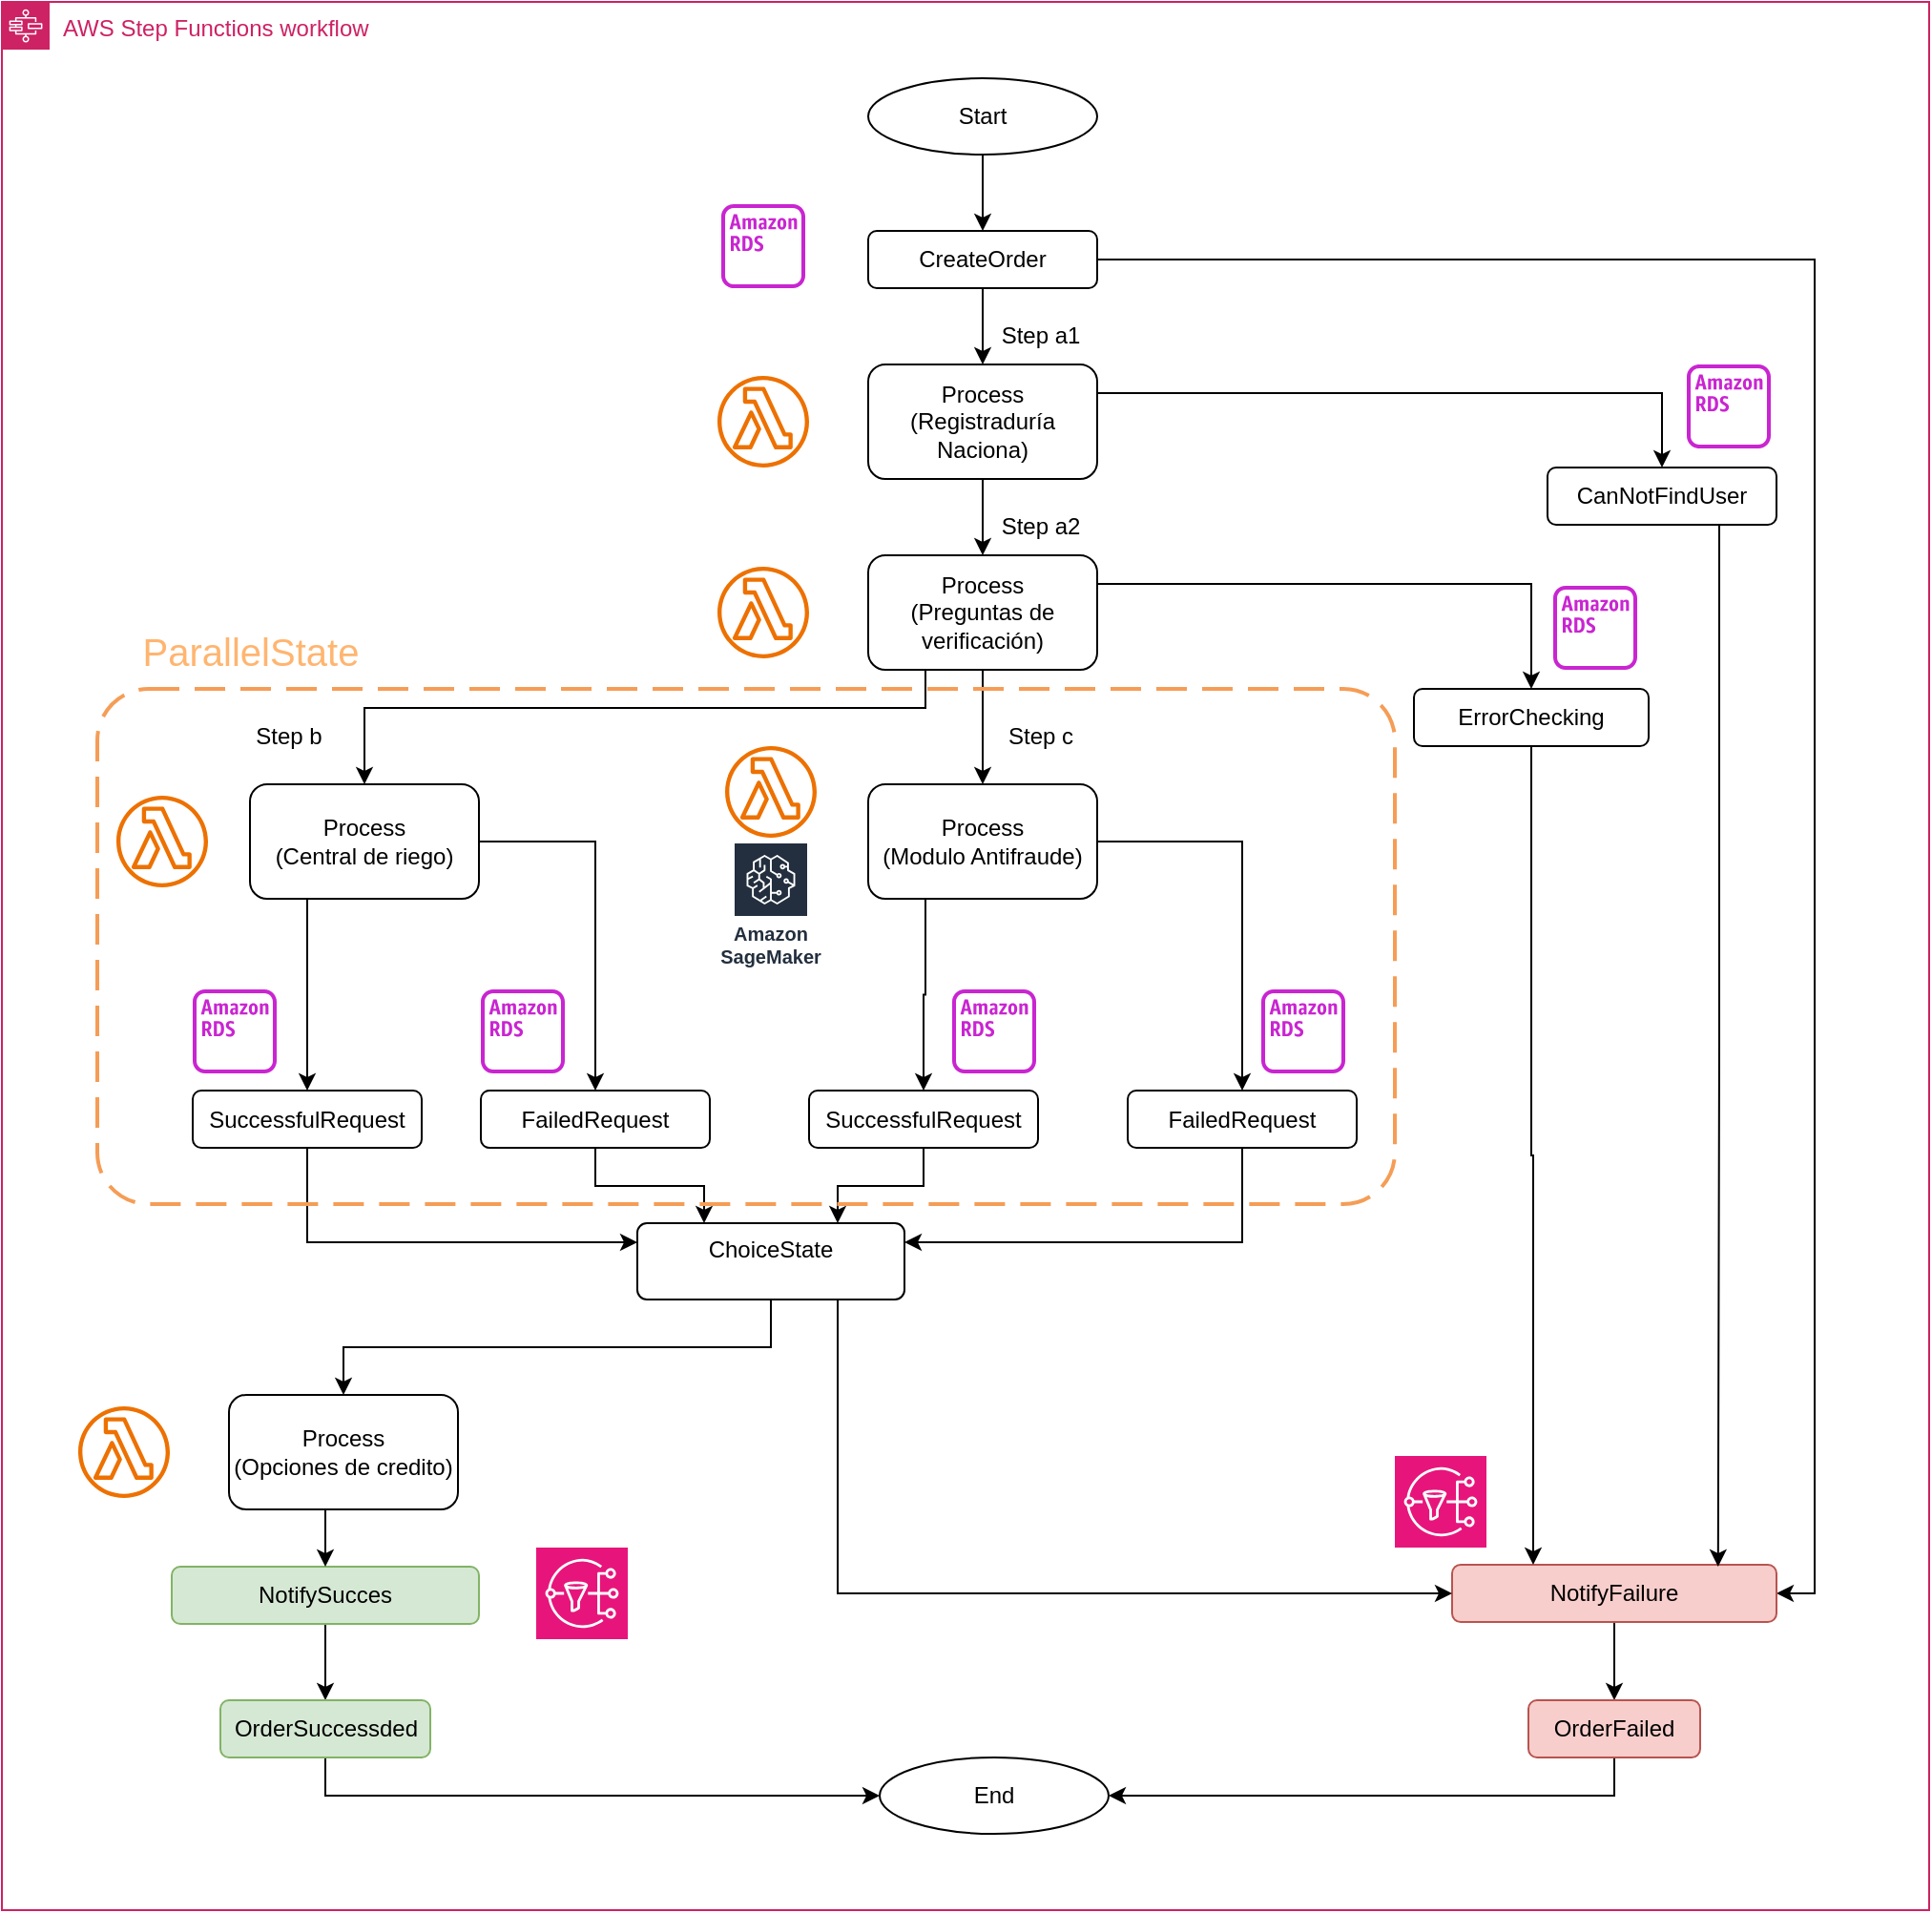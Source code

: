 <mxfile version="21.7.4" type="github">
  <diagram name="Página-1" id="LiQZPyGt5zEEKXpuetun">
    <mxGraphModel dx="1687" dy="875" grid="1" gridSize="10" guides="1" tooltips="1" connect="1" arrows="1" fold="1" page="1" pageScale="1" pageWidth="1169" pageHeight="1654" math="0" shadow="0">
      <root>
        <mxCell id="0" />
        <mxCell id="1" parent="0" />
        <mxCell id="q-fP648sZez-ciRgkKnh-3" value="AWS Step Functions workflow" style="points=[[0,0],[0.25,0],[0.5,0],[0.75,0],[1,0],[1,0.25],[1,0.5],[1,0.75],[1,1],[0.75,1],[0.5,1],[0.25,1],[0,1],[0,0.75],[0,0.5],[0,0.25]];outlineConnect=0;gradientColor=none;html=1;whiteSpace=wrap;fontSize=12;fontStyle=0;container=1;pointerEvents=0;collapsible=0;recursiveResize=0;shape=mxgraph.aws4.group;grIcon=mxgraph.aws4.group_aws_step_functions_workflow;strokeColor=#CD2264;fillColor=none;verticalAlign=top;align=left;spacingLeft=30;fontColor=#CD2264;dashed=0;" vertex="1" parent="1">
          <mxGeometry x="50" y="160" width="1010" height="1000" as="geometry" />
        </mxCell>
        <mxCell id="q-fP648sZez-ciRgkKnh-6" style="edgeStyle=orthogonalEdgeStyle;rounded=0;orthogonalLoop=1;jettySize=auto;html=1;exitX=0.5;exitY=1;exitDx=0;exitDy=0;" edge="1" parent="q-fP648sZez-ciRgkKnh-3" source="q-fP648sZez-ciRgkKnh-4" target="q-fP648sZez-ciRgkKnh-5">
          <mxGeometry relative="1" as="geometry" />
        </mxCell>
        <mxCell id="q-fP648sZez-ciRgkKnh-4" value="Start" style="ellipse;whiteSpace=wrap;html=1;" vertex="1" parent="q-fP648sZez-ciRgkKnh-3">
          <mxGeometry x="454" y="40" width="120" height="40" as="geometry" />
        </mxCell>
        <mxCell id="q-fP648sZez-ciRgkKnh-10" style="edgeStyle=orthogonalEdgeStyle;rounded=0;orthogonalLoop=1;jettySize=auto;html=1;exitX=0.5;exitY=1;exitDx=0;exitDy=0;entryX=0.5;entryY=0;entryDx=0;entryDy=0;" edge="1" parent="q-fP648sZez-ciRgkKnh-3" source="q-fP648sZez-ciRgkKnh-5" target="q-fP648sZez-ciRgkKnh-8">
          <mxGeometry relative="1" as="geometry" />
        </mxCell>
        <mxCell id="q-fP648sZez-ciRgkKnh-102" style="edgeStyle=orthogonalEdgeStyle;rounded=0;orthogonalLoop=1;jettySize=auto;html=1;exitX=1;exitY=0.5;exitDx=0;exitDy=0;entryX=1;entryY=0.5;entryDx=0;entryDy=0;" edge="1" parent="q-fP648sZez-ciRgkKnh-3" source="q-fP648sZez-ciRgkKnh-5" target="q-fP648sZez-ciRgkKnh-19">
          <mxGeometry relative="1" as="geometry">
            <Array as="points">
              <mxPoint x="950" y="135" />
              <mxPoint x="950" y="834" />
            </Array>
          </mxGeometry>
        </mxCell>
        <mxCell id="q-fP648sZez-ciRgkKnh-5" value="CreateOrder" style="rounded=1;whiteSpace=wrap;html=1;" vertex="1" parent="q-fP648sZez-ciRgkKnh-3">
          <mxGeometry x="454" y="120" width="120" height="30" as="geometry" />
        </mxCell>
        <mxCell id="q-fP648sZez-ciRgkKnh-7" value="" style="sketch=0;outlineConnect=0;fontColor=#232F3E;gradientColor=none;fillColor=#C925D1;strokeColor=none;dashed=0;verticalLabelPosition=bottom;verticalAlign=top;align=center;html=1;fontSize=12;fontStyle=0;aspect=fixed;pointerEvents=1;shape=mxgraph.aws4.rds_instance_alt;" vertex="1" parent="q-fP648sZez-ciRgkKnh-3">
          <mxGeometry x="377" y="106" width="44" height="44" as="geometry" />
        </mxCell>
        <mxCell id="q-fP648sZez-ciRgkKnh-13" style="edgeStyle=orthogonalEdgeStyle;rounded=0;orthogonalLoop=1;jettySize=auto;html=1;exitX=0.5;exitY=1;exitDx=0;exitDy=0;entryX=0.5;entryY=0;entryDx=0;entryDy=0;" edge="1" parent="q-fP648sZez-ciRgkKnh-3" source="q-fP648sZez-ciRgkKnh-8" target="q-fP648sZez-ciRgkKnh-11">
          <mxGeometry relative="1" as="geometry" />
        </mxCell>
        <mxCell id="q-fP648sZez-ciRgkKnh-22" style="edgeStyle=orthogonalEdgeStyle;rounded=0;orthogonalLoop=1;jettySize=auto;html=1;exitX=1;exitY=0.25;exitDx=0;exitDy=0;entryX=0.5;entryY=0;entryDx=0;entryDy=0;" edge="1" parent="q-fP648sZez-ciRgkKnh-3" source="q-fP648sZez-ciRgkKnh-8" target="q-fP648sZez-ciRgkKnh-21">
          <mxGeometry relative="1" as="geometry" />
        </mxCell>
        <mxCell id="q-fP648sZez-ciRgkKnh-8" value="Process (Registraduría Naciona)" style="rounded=1;whiteSpace=wrap;html=1;" vertex="1" parent="q-fP648sZez-ciRgkKnh-3">
          <mxGeometry x="454" y="190" width="120" height="60" as="geometry" />
        </mxCell>
        <mxCell id="q-fP648sZez-ciRgkKnh-9" value="" style="sketch=0;outlineConnect=0;fontColor=#232F3E;gradientColor=none;fillColor=#ED7100;strokeColor=none;dashed=0;verticalLabelPosition=bottom;verticalAlign=top;align=center;html=1;fontSize=12;fontStyle=0;aspect=fixed;pointerEvents=1;shape=mxgraph.aws4.lambda_function;" vertex="1" parent="q-fP648sZez-ciRgkKnh-3">
          <mxGeometry x="375" y="196" width="48" height="48" as="geometry" />
        </mxCell>
        <mxCell id="q-fP648sZez-ciRgkKnh-43" style="edgeStyle=orthogonalEdgeStyle;rounded=0;orthogonalLoop=1;jettySize=auto;html=1;exitX=1;exitY=0.25;exitDx=0;exitDy=0;entryX=0.5;entryY=0;entryDx=0;entryDy=0;" edge="1" parent="q-fP648sZez-ciRgkKnh-3" source="q-fP648sZez-ciRgkKnh-11" target="q-fP648sZez-ciRgkKnh-42">
          <mxGeometry relative="1" as="geometry" />
        </mxCell>
        <mxCell id="q-fP648sZez-ciRgkKnh-55" style="edgeStyle=orthogonalEdgeStyle;rounded=0;orthogonalLoop=1;jettySize=auto;html=1;exitX=0.25;exitY=1;exitDx=0;exitDy=0;entryX=0.5;entryY=0;entryDx=0;entryDy=0;" edge="1" parent="q-fP648sZez-ciRgkKnh-3" source="q-fP648sZez-ciRgkKnh-11" target="q-fP648sZez-ciRgkKnh-51">
          <mxGeometry relative="1" as="geometry">
            <Array as="points">
              <mxPoint x="484" y="370" />
              <mxPoint x="190" y="370" />
            </Array>
          </mxGeometry>
        </mxCell>
        <mxCell id="q-fP648sZez-ciRgkKnh-56" style="edgeStyle=orthogonalEdgeStyle;rounded=0;orthogonalLoop=1;jettySize=auto;html=1;exitX=0.5;exitY=1;exitDx=0;exitDy=0;entryX=0.5;entryY=0;entryDx=0;entryDy=0;" edge="1" parent="q-fP648sZez-ciRgkKnh-3" source="q-fP648sZez-ciRgkKnh-11" target="q-fP648sZez-ciRgkKnh-53">
          <mxGeometry relative="1" as="geometry" />
        </mxCell>
        <mxCell id="q-fP648sZez-ciRgkKnh-11" value="Process &lt;br&gt;(Preguntas de verificación)" style="rounded=1;whiteSpace=wrap;html=1;" vertex="1" parent="q-fP648sZez-ciRgkKnh-3">
          <mxGeometry x="454" y="290" width="120" height="60" as="geometry" />
        </mxCell>
        <mxCell id="q-fP648sZez-ciRgkKnh-12" value="" style="sketch=0;outlineConnect=0;fontColor=#232F3E;gradientColor=none;fillColor=#ED7100;strokeColor=none;dashed=0;verticalLabelPosition=bottom;verticalAlign=top;align=center;html=1;fontSize=12;fontStyle=0;aspect=fixed;pointerEvents=1;shape=mxgraph.aws4.lambda_function;" vertex="1" parent="q-fP648sZez-ciRgkKnh-3">
          <mxGeometry x="375" y="296" width="48" height="48" as="geometry" />
        </mxCell>
        <mxCell id="q-fP648sZez-ciRgkKnh-49" style="edgeStyle=orthogonalEdgeStyle;rounded=0;orthogonalLoop=1;jettySize=auto;html=1;exitX=0.5;exitY=1;exitDx=0;exitDy=0;entryX=0.5;entryY=0;entryDx=0;entryDy=0;" edge="1" parent="q-fP648sZez-ciRgkKnh-3" source="q-fP648sZez-ciRgkKnh-19" target="q-fP648sZez-ciRgkKnh-47">
          <mxGeometry relative="1" as="geometry" />
        </mxCell>
        <mxCell id="q-fP648sZez-ciRgkKnh-19" value="NotifyFailure" style="rounded=1;whiteSpace=wrap;html=1;fillColor=#f8cecc;strokeColor=#b85450;" vertex="1" parent="q-fP648sZez-ciRgkKnh-3">
          <mxGeometry x="760" y="819" width="170" height="30" as="geometry" />
        </mxCell>
        <mxCell id="q-fP648sZez-ciRgkKnh-103" style="edgeStyle=orthogonalEdgeStyle;rounded=0;orthogonalLoop=1;jettySize=auto;html=1;exitX=0.75;exitY=1;exitDx=0;exitDy=0;entryX=0.82;entryY=0.033;entryDx=0;entryDy=0;entryPerimeter=0;" edge="1" parent="q-fP648sZez-ciRgkKnh-3" source="q-fP648sZez-ciRgkKnh-21" target="q-fP648sZez-ciRgkKnh-19">
          <mxGeometry relative="1" as="geometry" />
        </mxCell>
        <mxCell id="q-fP648sZez-ciRgkKnh-21" value="CanNotFindUser" style="rounded=1;whiteSpace=wrap;html=1;" vertex="1" parent="q-fP648sZez-ciRgkKnh-3">
          <mxGeometry x="810" y="244" width="120" height="30" as="geometry" />
        </mxCell>
        <mxCell id="q-fP648sZez-ciRgkKnh-23" value="" style="sketch=0;outlineConnect=0;fontColor=#232F3E;gradientColor=none;fillColor=#C925D1;strokeColor=none;dashed=0;verticalLabelPosition=bottom;verticalAlign=top;align=center;html=1;fontSize=12;fontStyle=0;aspect=fixed;pointerEvents=1;shape=mxgraph.aws4.rds_instance_alt;" vertex="1" parent="q-fP648sZez-ciRgkKnh-3">
          <mxGeometry x="883" y="190" width="44" height="44" as="geometry" />
        </mxCell>
        <mxCell id="q-fP648sZez-ciRgkKnh-104" style="edgeStyle=orthogonalEdgeStyle;rounded=0;orthogonalLoop=1;jettySize=auto;html=1;exitX=0.5;exitY=1;exitDx=0;exitDy=0;entryX=0.25;entryY=0;entryDx=0;entryDy=0;" edge="1" parent="q-fP648sZez-ciRgkKnh-3" source="q-fP648sZez-ciRgkKnh-42" target="q-fP648sZez-ciRgkKnh-19">
          <mxGeometry relative="1" as="geometry" />
        </mxCell>
        <mxCell id="q-fP648sZez-ciRgkKnh-42" value="ErrorChecking" style="rounded=1;whiteSpace=wrap;html=1;" vertex="1" parent="q-fP648sZez-ciRgkKnh-3">
          <mxGeometry x="740" y="360" width="123" height="30" as="geometry" />
        </mxCell>
        <mxCell id="q-fP648sZez-ciRgkKnh-44" value="" style="sketch=0;outlineConnect=0;fontColor=#232F3E;gradientColor=none;fillColor=#C925D1;strokeColor=none;dashed=0;verticalLabelPosition=bottom;verticalAlign=top;align=center;html=1;fontSize=12;fontStyle=0;aspect=fixed;pointerEvents=1;shape=mxgraph.aws4.rds_instance_alt;" vertex="1" parent="q-fP648sZez-ciRgkKnh-3">
          <mxGeometry x="813" y="306" width="44" height="44" as="geometry" />
        </mxCell>
        <mxCell id="q-fP648sZez-ciRgkKnh-46" value="" style="sketch=0;points=[[0,0,0],[0.25,0,0],[0.5,0,0],[0.75,0,0],[1,0,0],[0,1,0],[0.25,1,0],[0.5,1,0],[0.75,1,0],[1,1,0],[0,0.25,0],[0,0.5,0],[0,0.75,0],[1,0.25,0],[1,0.5,0],[1,0.75,0]];outlineConnect=0;fontColor=#232F3E;fillColor=#E7157B;strokeColor=#ffffff;dashed=0;verticalLabelPosition=bottom;verticalAlign=top;align=center;html=1;fontSize=12;fontStyle=0;aspect=fixed;shape=mxgraph.aws4.resourceIcon;resIcon=mxgraph.aws4.sns;" vertex="1" parent="q-fP648sZez-ciRgkKnh-3">
          <mxGeometry x="730" y="762" width="48" height="48" as="geometry" />
        </mxCell>
        <mxCell id="q-fP648sZez-ciRgkKnh-50" style="edgeStyle=orthogonalEdgeStyle;rounded=0;orthogonalLoop=1;jettySize=auto;html=1;exitX=0.5;exitY=1;exitDx=0;exitDy=0;entryX=1;entryY=0.5;entryDx=0;entryDy=0;" edge="1" parent="q-fP648sZez-ciRgkKnh-3" source="q-fP648sZez-ciRgkKnh-47" target="q-fP648sZez-ciRgkKnh-48">
          <mxGeometry relative="1" as="geometry" />
        </mxCell>
        <mxCell id="q-fP648sZez-ciRgkKnh-47" value="OrderFailed" style="rounded=1;whiteSpace=wrap;html=1;fillColor=#f8cecc;strokeColor=#b85450;" vertex="1" parent="q-fP648sZez-ciRgkKnh-3">
          <mxGeometry x="800" y="890" width="90" height="30" as="geometry" />
        </mxCell>
        <mxCell id="q-fP648sZez-ciRgkKnh-48" value="End" style="ellipse;whiteSpace=wrap;html=1;" vertex="1" parent="q-fP648sZez-ciRgkKnh-3">
          <mxGeometry x="460" y="920" width="120" height="40" as="geometry" />
        </mxCell>
        <mxCell id="q-fP648sZez-ciRgkKnh-85" style="edgeStyle=orthogonalEdgeStyle;rounded=0;orthogonalLoop=1;jettySize=auto;html=1;exitX=1;exitY=0.5;exitDx=0;exitDy=0;entryX=0.5;entryY=0;entryDx=0;entryDy=0;" edge="1" parent="q-fP648sZez-ciRgkKnh-3" source="q-fP648sZez-ciRgkKnh-51" target="q-fP648sZez-ciRgkKnh-81">
          <mxGeometry relative="1" as="geometry" />
        </mxCell>
        <mxCell id="q-fP648sZez-ciRgkKnh-86" style="edgeStyle=orthogonalEdgeStyle;rounded=0;orthogonalLoop=1;jettySize=auto;html=1;exitX=0.25;exitY=1;exitDx=0;exitDy=0;" edge="1" parent="q-fP648sZez-ciRgkKnh-3" source="q-fP648sZez-ciRgkKnh-51" target="q-fP648sZez-ciRgkKnh-83">
          <mxGeometry relative="1" as="geometry" />
        </mxCell>
        <mxCell id="q-fP648sZez-ciRgkKnh-51" value="Process &lt;br&gt;(Central de riego)" style="rounded=1;whiteSpace=wrap;html=1;" vertex="1" parent="q-fP648sZez-ciRgkKnh-3">
          <mxGeometry x="130" y="410" width="120" height="60" as="geometry" />
        </mxCell>
        <mxCell id="q-fP648sZez-ciRgkKnh-52" value="" style="sketch=0;outlineConnect=0;fontColor=#232F3E;gradientColor=none;fillColor=#ED7100;strokeColor=none;dashed=0;verticalLabelPosition=bottom;verticalAlign=top;align=center;html=1;fontSize=12;fontStyle=0;aspect=fixed;pointerEvents=1;shape=mxgraph.aws4.lambda_function;" vertex="1" parent="q-fP648sZez-ciRgkKnh-3">
          <mxGeometry x="60" y="416" width="48" height="48" as="geometry" />
        </mxCell>
        <mxCell id="q-fP648sZez-ciRgkKnh-71" style="edgeStyle=orthogonalEdgeStyle;rounded=0;orthogonalLoop=1;jettySize=auto;html=1;exitX=1;exitY=0.5;exitDx=0;exitDy=0;entryX=0.5;entryY=0;entryDx=0;entryDy=0;" edge="1" parent="q-fP648sZez-ciRgkKnh-3" source="q-fP648sZez-ciRgkKnh-53" target="q-fP648sZez-ciRgkKnh-69">
          <mxGeometry relative="1" as="geometry" />
        </mxCell>
        <mxCell id="q-fP648sZez-ciRgkKnh-80" style="edgeStyle=orthogonalEdgeStyle;rounded=0;orthogonalLoop=1;jettySize=auto;html=1;exitX=0.25;exitY=1;exitDx=0;exitDy=0;entryX=0.5;entryY=0;entryDx=0;entryDy=0;" edge="1" parent="q-fP648sZez-ciRgkKnh-3" source="q-fP648sZez-ciRgkKnh-53" target="q-fP648sZez-ciRgkKnh-73">
          <mxGeometry relative="1" as="geometry" />
        </mxCell>
        <mxCell id="q-fP648sZez-ciRgkKnh-53" value="Process &lt;br&gt;(Modulo Antifraude)" style="rounded=1;whiteSpace=wrap;html=1;" vertex="1" parent="q-fP648sZez-ciRgkKnh-3">
          <mxGeometry x="454" y="410" width="120" height="60" as="geometry" />
        </mxCell>
        <mxCell id="q-fP648sZez-ciRgkKnh-54" value="" style="sketch=0;outlineConnect=0;fontColor=#232F3E;gradientColor=none;fillColor=#ED7100;strokeColor=none;dashed=0;verticalLabelPosition=bottom;verticalAlign=top;align=center;html=1;fontSize=12;fontStyle=0;aspect=fixed;pointerEvents=1;shape=mxgraph.aws4.lambda_function;" vertex="1" parent="q-fP648sZez-ciRgkKnh-3">
          <mxGeometry x="379" y="390" width="48" height="48" as="geometry" />
        </mxCell>
        <mxCell id="q-fP648sZez-ciRgkKnh-57" value="Step a1" style="text;html=1;align=center;verticalAlign=middle;resizable=0;points=[];autosize=1;strokeColor=none;fillColor=none;" vertex="1" parent="q-fP648sZez-ciRgkKnh-3">
          <mxGeometry x="514" y="160" width="60" height="30" as="geometry" />
        </mxCell>
        <mxCell id="q-fP648sZez-ciRgkKnh-58" value="Step a2" style="text;html=1;align=center;verticalAlign=middle;resizable=0;points=[];autosize=1;strokeColor=none;fillColor=none;" vertex="1" parent="q-fP648sZez-ciRgkKnh-3">
          <mxGeometry x="514" y="260" width="60" height="30" as="geometry" />
        </mxCell>
        <mxCell id="q-fP648sZez-ciRgkKnh-59" value="Step b" style="text;html=1;align=center;verticalAlign=middle;resizable=0;points=[];autosize=1;strokeColor=none;fillColor=none;" vertex="1" parent="q-fP648sZez-ciRgkKnh-3">
          <mxGeometry x="120" y="370" width="60" height="30" as="geometry" />
        </mxCell>
        <mxCell id="q-fP648sZez-ciRgkKnh-61" value="Step c" style="text;html=1;align=center;verticalAlign=middle;resizable=0;points=[];autosize=1;strokeColor=none;fillColor=none;" vertex="1" parent="q-fP648sZez-ciRgkKnh-3">
          <mxGeometry x="514" y="370" width="60" height="30" as="geometry" />
        </mxCell>
        <mxCell id="q-fP648sZez-ciRgkKnh-62" value="Amazon SageMaker" style="sketch=0;outlineConnect=0;fontColor=#232F3E;gradientColor=none;strokeColor=#ffffff;fillColor=#232F3E;dashed=0;verticalLabelPosition=middle;verticalAlign=bottom;align=center;html=1;whiteSpace=wrap;fontSize=10;fontStyle=1;spacing=3;shape=mxgraph.aws4.productIcon;prIcon=mxgraph.aws4.sagemaker;" vertex="1" parent="q-fP648sZez-ciRgkKnh-3">
          <mxGeometry x="383" y="440" width="40" height="70" as="geometry" />
        </mxCell>
        <mxCell id="q-fP648sZez-ciRgkKnh-67" style="edgeStyle=orthogonalEdgeStyle;rounded=0;orthogonalLoop=1;jettySize=auto;html=1;exitX=0.5;exitY=1;exitDx=0;exitDy=0;entryX=0.5;entryY=0;entryDx=0;entryDy=0;" edge="1" parent="q-fP648sZez-ciRgkKnh-3" source="q-fP648sZez-ciRgkKnh-64" target="q-fP648sZez-ciRgkKnh-65">
          <mxGeometry relative="1" as="geometry" />
        </mxCell>
        <mxCell id="q-fP648sZez-ciRgkKnh-64" value="NotifySucces" style="rounded=1;whiteSpace=wrap;html=1;fillColor=#d5e8d4;strokeColor=#82b366;" vertex="1" parent="q-fP648sZez-ciRgkKnh-3">
          <mxGeometry x="89" y="820" width="161" height="30" as="geometry" />
        </mxCell>
        <mxCell id="q-fP648sZez-ciRgkKnh-68" style="edgeStyle=orthogonalEdgeStyle;rounded=0;orthogonalLoop=1;jettySize=auto;html=1;exitX=0.5;exitY=1;exitDx=0;exitDy=0;entryX=0;entryY=0.5;entryDx=0;entryDy=0;" edge="1" parent="q-fP648sZez-ciRgkKnh-3" source="q-fP648sZez-ciRgkKnh-65" target="q-fP648sZez-ciRgkKnh-48">
          <mxGeometry relative="1" as="geometry" />
        </mxCell>
        <mxCell id="q-fP648sZez-ciRgkKnh-65" value="OrderSuccessded" style="rounded=1;whiteSpace=wrap;html=1;fillColor=#d5e8d4;strokeColor=#82b366;" vertex="1" parent="q-fP648sZez-ciRgkKnh-3">
          <mxGeometry x="114.5" y="890" width="110" height="30" as="geometry" />
        </mxCell>
        <mxCell id="q-fP648sZez-ciRgkKnh-66" value="" style="sketch=0;points=[[0,0,0],[0.25,0,0],[0.5,0,0],[0.75,0,0],[1,0,0],[0,1,0],[0.25,1,0],[0.5,1,0],[0.75,1,0],[1,1,0],[0,0.25,0],[0,0.5,0],[0,0.75,0],[1,0.25,0],[1,0.5,0],[1,0.75,0]];outlineConnect=0;fontColor=#232F3E;fillColor=#E7157B;strokeColor=#ffffff;dashed=0;verticalLabelPosition=bottom;verticalAlign=top;align=center;html=1;fontSize=12;fontStyle=0;aspect=fixed;shape=mxgraph.aws4.resourceIcon;resIcon=mxgraph.aws4.sns;" vertex="1" parent="q-fP648sZez-ciRgkKnh-3">
          <mxGeometry x="280" y="810" width="48" height="48" as="geometry" />
        </mxCell>
        <mxCell id="q-fP648sZez-ciRgkKnh-96" style="edgeStyle=orthogonalEdgeStyle;rounded=0;orthogonalLoop=1;jettySize=auto;html=1;exitX=0.5;exitY=1;exitDx=0;exitDy=0;entryX=1;entryY=0.25;entryDx=0;entryDy=0;" edge="1" parent="q-fP648sZez-ciRgkKnh-3" source="q-fP648sZez-ciRgkKnh-69" target="q-fP648sZez-ciRgkKnh-94">
          <mxGeometry relative="1" as="geometry" />
        </mxCell>
        <mxCell id="q-fP648sZez-ciRgkKnh-69" value="FailedRequest" style="rounded=1;whiteSpace=wrap;html=1;" vertex="1" parent="q-fP648sZez-ciRgkKnh-3">
          <mxGeometry x="590" y="570.5" width="120" height="30" as="geometry" />
        </mxCell>
        <mxCell id="q-fP648sZez-ciRgkKnh-72" value="" style="sketch=0;outlineConnect=0;fontColor=#232F3E;gradientColor=none;fillColor=#C925D1;strokeColor=none;dashed=0;verticalLabelPosition=bottom;verticalAlign=top;align=center;html=1;fontSize=12;fontStyle=0;aspect=fixed;pointerEvents=1;shape=mxgraph.aws4.rds_instance_alt;" vertex="1" parent="q-fP648sZez-ciRgkKnh-3">
          <mxGeometry x="660" y="517.5" width="44" height="44" as="geometry" />
        </mxCell>
        <mxCell id="q-fP648sZez-ciRgkKnh-95" style="edgeStyle=orthogonalEdgeStyle;rounded=0;orthogonalLoop=1;jettySize=auto;html=1;exitX=0.5;exitY=1;exitDx=0;exitDy=0;entryX=0.75;entryY=0;entryDx=0;entryDy=0;" edge="1" parent="q-fP648sZez-ciRgkKnh-3" source="q-fP648sZez-ciRgkKnh-73" target="q-fP648sZez-ciRgkKnh-94">
          <mxGeometry relative="1" as="geometry" />
        </mxCell>
        <mxCell id="q-fP648sZez-ciRgkKnh-73" value="SuccessfulRequest" style="rounded=1;whiteSpace=wrap;html=1;" vertex="1" parent="q-fP648sZez-ciRgkKnh-3">
          <mxGeometry x="423" y="570.5" width="120" height="30" as="geometry" />
        </mxCell>
        <mxCell id="q-fP648sZez-ciRgkKnh-77" value="" style="sketch=0;outlineConnect=0;fontColor=#232F3E;gradientColor=none;fillColor=#C925D1;strokeColor=none;dashed=0;verticalLabelPosition=bottom;verticalAlign=top;align=center;html=1;fontSize=12;fontStyle=0;aspect=fixed;pointerEvents=1;shape=mxgraph.aws4.rds_instance_alt;" vertex="1" parent="q-fP648sZez-ciRgkKnh-3">
          <mxGeometry x="498" y="517.5" width="44" height="44" as="geometry" />
        </mxCell>
        <mxCell id="q-fP648sZez-ciRgkKnh-97" style="edgeStyle=orthogonalEdgeStyle;rounded=0;orthogonalLoop=1;jettySize=auto;html=1;exitX=0.5;exitY=1;exitDx=0;exitDy=0;entryX=0.25;entryY=0;entryDx=0;entryDy=0;" edge="1" parent="q-fP648sZez-ciRgkKnh-3" source="q-fP648sZez-ciRgkKnh-81" target="q-fP648sZez-ciRgkKnh-94">
          <mxGeometry relative="1" as="geometry" />
        </mxCell>
        <mxCell id="q-fP648sZez-ciRgkKnh-81" value="FailedRequest" style="rounded=1;whiteSpace=wrap;html=1;" vertex="1" parent="q-fP648sZez-ciRgkKnh-3">
          <mxGeometry x="251" y="570.5" width="120" height="30" as="geometry" />
        </mxCell>
        <mxCell id="q-fP648sZez-ciRgkKnh-82" value="" style="sketch=0;outlineConnect=0;fontColor=#232F3E;gradientColor=none;fillColor=#C925D1;strokeColor=none;dashed=0;verticalLabelPosition=bottom;verticalAlign=top;align=center;html=1;fontSize=12;fontStyle=0;aspect=fixed;pointerEvents=1;shape=mxgraph.aws4.rds_instance_alt;" vertex="1" parent="q-fP648sZez-ciRgkKnh-3">
          <mxGeometry x="251" y="517.5" width="44" height="44" as="geometry" />
        </mxCell>
        <mxCell id="q-fP648sZez-ciRgkKnh-98" style="edgeStyle=orthogonalEdgeStyle;rounded=0;orthogonalLoop=1;jettySize=auto;html=1;exitX=0.5;exitY=1;exitDx=0;exitDy=0;entryX=0;entryY=0.25;entryDx=0;entryDy=0;" edge="1" parent="q-fP648sZez-ciRgkKnh-3" source="q-fP648sZez-ciRgkKnh-83" target="q-fP648sZez-ciRgkKnh-94">
          <mxGeometry relative="1" as="geometry" />
        </mxCell>
        <mxCell id="q-fP648sZez-ciRgkKnh-83" value="SuccessfulRequest" style="rounded=1;whiteSpace=wrap;html=1;" vertex="1" parent="q-fP648sZez-ciRgkKnh-3">
          <mxGeometry x="100" y="570.5" width="120" height="30" as="geometry" />
        </mxCell>
        <mxCell id="q-fP648sZez-ciRgkKnh-84" value="" style="sketch=0;outlineConnect=0;fontColor=#232F3E;gradientColor=none;fillColor=#C925D1;strokeColor=none;dashed=0;verticalLabelPosition=bottom;verticalAlign=top;align=center;html=1;fontSize=12;fontStyle=0;aspect=fixed;pointerEvents=1;shape=mxgraph.aws4.rds_instance_alt;" vertex="1" parent="q-fP648sZez-ciRgkKnh-3">
          <mxGeometry x="100" y="517.5" width="44" height="44" as="geometry" />
        </mxCell>
        <mxCell id="q-fP648sZez-ciRgkKnh-109" style="edgeStyle=orthogonalEdgeStyle;rounded=0;orthogonalLoop=1;jettySize=auto;html=1;exitX=0.5;exitY=1;exitDx=0;exitDy=0;entryX=0.5;entryY=0;entryDx=0;entryDy=0;" edge="1" parent="q-fP648sZez-ciRgkKnh-3" source="q-fP648sZez-ciRgkKnh-94" target="q-fP648sZez-ciRgkKnh-107">
          <mxGeometry relative="1" as="geometry" />
        </mxCell>
        <mxCell id="q-fP648sZez-ciRgkKnh-111" style="edgeStyle=orthogonalEdgeStyle;rounded=0;orthogonalLoop=1;jettySize=auto;html=1;exitX=0.75;exitY=1;exitDx=0;exitDy=0;entryX=0;entryY=0.5;entryDx=0;entryDy=0;" edge="1" parent="q-fP648sZez-ciRgkKnh-3" source="q-fP648sZez-ciRgkKnh-94" target="q-fP648sZez-ciRgkKnh-19">
          <mxGeometry relative="1" as="geometry" />
        </mxCell>
        <mxCell id="q-fP648sZez-ciRgkKnh-94" value="ChoiceState" style="html=1;align=center;verticalAlign=top;rounded=1;absoluteArcSize=1;arcSize=10;dashed=0;whiteSpace=wrap;" vertex="1" parent="q-fP648sZez-ciRgkKnh-3">
          <mxGeometry x="333" y="640" width="140" height="40" as="geometry" />
        </mxCell>
        <mxCell id="q-fP648sZez-ciRgkKnh-105" value="&lt;font color=&quot;#ffb570&quot; style=&quot;font-size: 20px;&quot;&gt;ParallelState&lt;/font&gt;" style="text;html=1;align=center;verticalAlign=middle;resizable=0;points=[];autosize=1;strokeColor=none;fillColor=none;" vertex="1" parent="q-fP648sZez-ciRgkKnh-3">
          <mxGeometry x="60" y="320" width="140" height="40" as="geometry" />
        </mxCell>
        <mxCell id="q-fP648sZez-ciRgkKnh-110" style="edgeStyle=orthogonalEdgeStyle;rounded=0;orthogonalLoop=1;jettySize=auto;html=1;exitX=0.5;exitY=1;exitDx=0;exitDy=0;entryX=0.5;entryY=0;entryDx=0;entryDy=0;" edge="1" parent="q-fP648sZez-ciRgkKnh-3" source="q-fP648sZez-ciRgkKnh-107" target="q-fP648sZez-ciRgkKnh-64">
          <mxGeometry relative="1" as="geometry" />
        </mxCell>
        <mxCell id="q-fP648sZez-ciRgkKnh-107" value="Process &lt;br&gt;(Opciones de credito)" style="rounded=1;whiteSpace=wrap;html=1;" vertex="1" parent="q-fP648sZez-ciRgkKnh-3">
          <mxGeometry x="119" y="730" width="120" height="60" as="geometry" />
        </mxCell>
        <mxCell id="q-fP648sZez-ciRgkKnh-108" value="" style="sketch=0;outlineConnect=0;fontColor=#232F3E;gradientColor=none;fillColor=#ED7100;strokeColor=none;dashed=0;verticalLabelPosition=bottom;verticalAlign=top;align=center;html=1;fontSize=12;fontStyle=0;aspect=fixed;pointerEvents=1;shape=mxgraph.aws4.lambda_function;" vertex="1" parent="q-fP648sZez-ciRgkKnh-3">
          <mxGeometry x="40" y="736" width="48" height="48" as="geometry" />
        </mxCell>
        <mxCell id="q-fP648sZez-ciRgkKnh-101" value="" style="rounded=1;arcSize=10;dashed=1;strokeColor=#F59D56;fillColor=none;gradientColor=none;dashPattern=8 4;strokeWidth=2;" vertex="1" parent="1">
          <mxGeometry x="100" y="520" width="680" height="270" as="geometry" />
        </mxCell>
      </root>
    </mxGraphModel>
  </diagram>
</mxfile>
